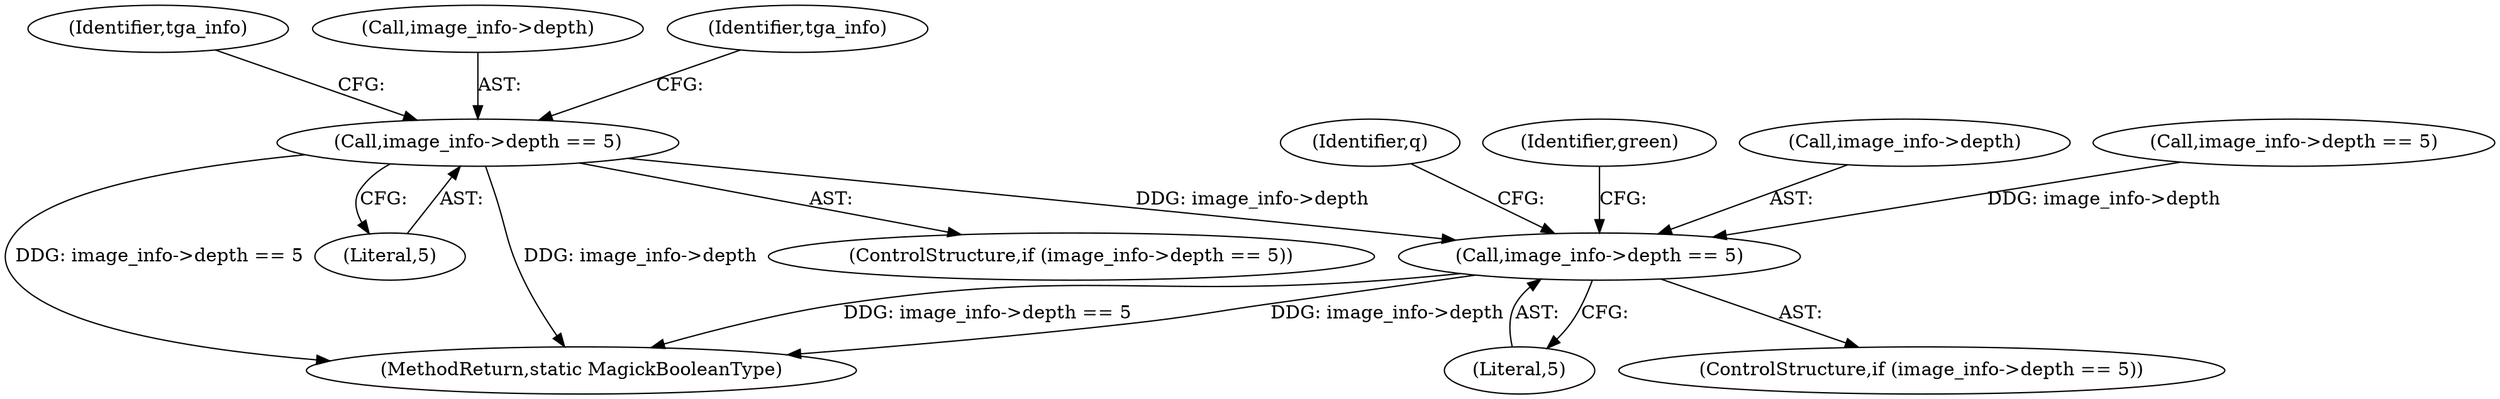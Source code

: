 digraph "0_ImageMagick_65f75a32a93ae4044c528a987a68366ecd4b46b9@pointer" {
"1000379" [label="(Call,image_info->depth == 5)"];
"1000676" [label="(Call,image_info->depth == 5)"];
"1000680" [label="(Literal,5)"];
"1000378" [label="(ControlStructure,if (image_info->depth == 5))"];
"1000379" [label="(Call,image_info->depth == 5)"];
"1000383" [label="(Literal,5)"];
"1000405" [label="(Identifier,tga_info)"];
"1000765" [label="(Identifier,q)"];
"1001173" [label="(MethodReturn,static MagickBooleanType)"];
"1000676" [label="(Call,image_info->depth == 5)"];
"1000380" [label="(Call,image_info->depth)"];
"1000683" [label="(Identifier,green)"];
"1000387" [label="(Identifier,tga_info)"];
"1000677" [label="(Call,image_info->depth)"];
"1000452" [label="(Call,image_info->depth == 5)"];
"1000675" [label="(ControlStructure,if (image_info->depth == 5))"];
"1000379" -> "1000378"  [label="AST: "];
"1000379" -> "1000383"  [label="CFG: "];
"1000380" -> "1000379"  [label="AST: "];
"1000383" -> "1000379"  [label="AST: "];
"1000387" -> "1000379"  [label="CFG: "];
"1000405" -> "1000379"  [label="CFG: "];
"1000379" -> "1001173"  [label="DDG: image_info->depth"];
"1000379" -> "1001173"  [label="DDG: image_info->depth == 5"];
"1000379" -> "1000676"  [label="DDG: image_info->depth"];
"1000676" -> "1000675"  [label="AST: "];
"1000676" -> "1000680"  [label="CFG: "];
"1000677" -> "1000676"  [label="AST: "];
"1000680" -> "1000676"  [label="AST: "];
"1000683" -> "1000676"  [label="CFG: "];
"1000765" -> "1000676"  [label="CFG: "];
"1000676" -> "1001173"  [label="DDG: image_info->depth == 5"];
"1000676" -> "1001173"  [label="DDG: image_info->depth"];
"1000452" -> "1000676"  [label="DDG: image_info->depth"];
}
